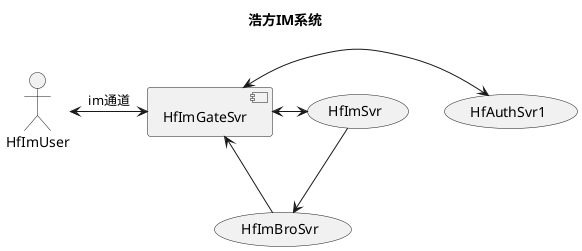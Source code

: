 @startuml
title 浩方IM系统

[HfImGateSvr] as imgate
:HfImUser: as imuser
(HfImSvr) as im
(HfImBroSvr) as hfimbro
(HfAuthSvr1) as hfauth1

imuser <-> imgate: im通道
imgate <-> hfauth1
imgate <-> im
imgate <- hfimbro
im --> hfimbro
@enduml